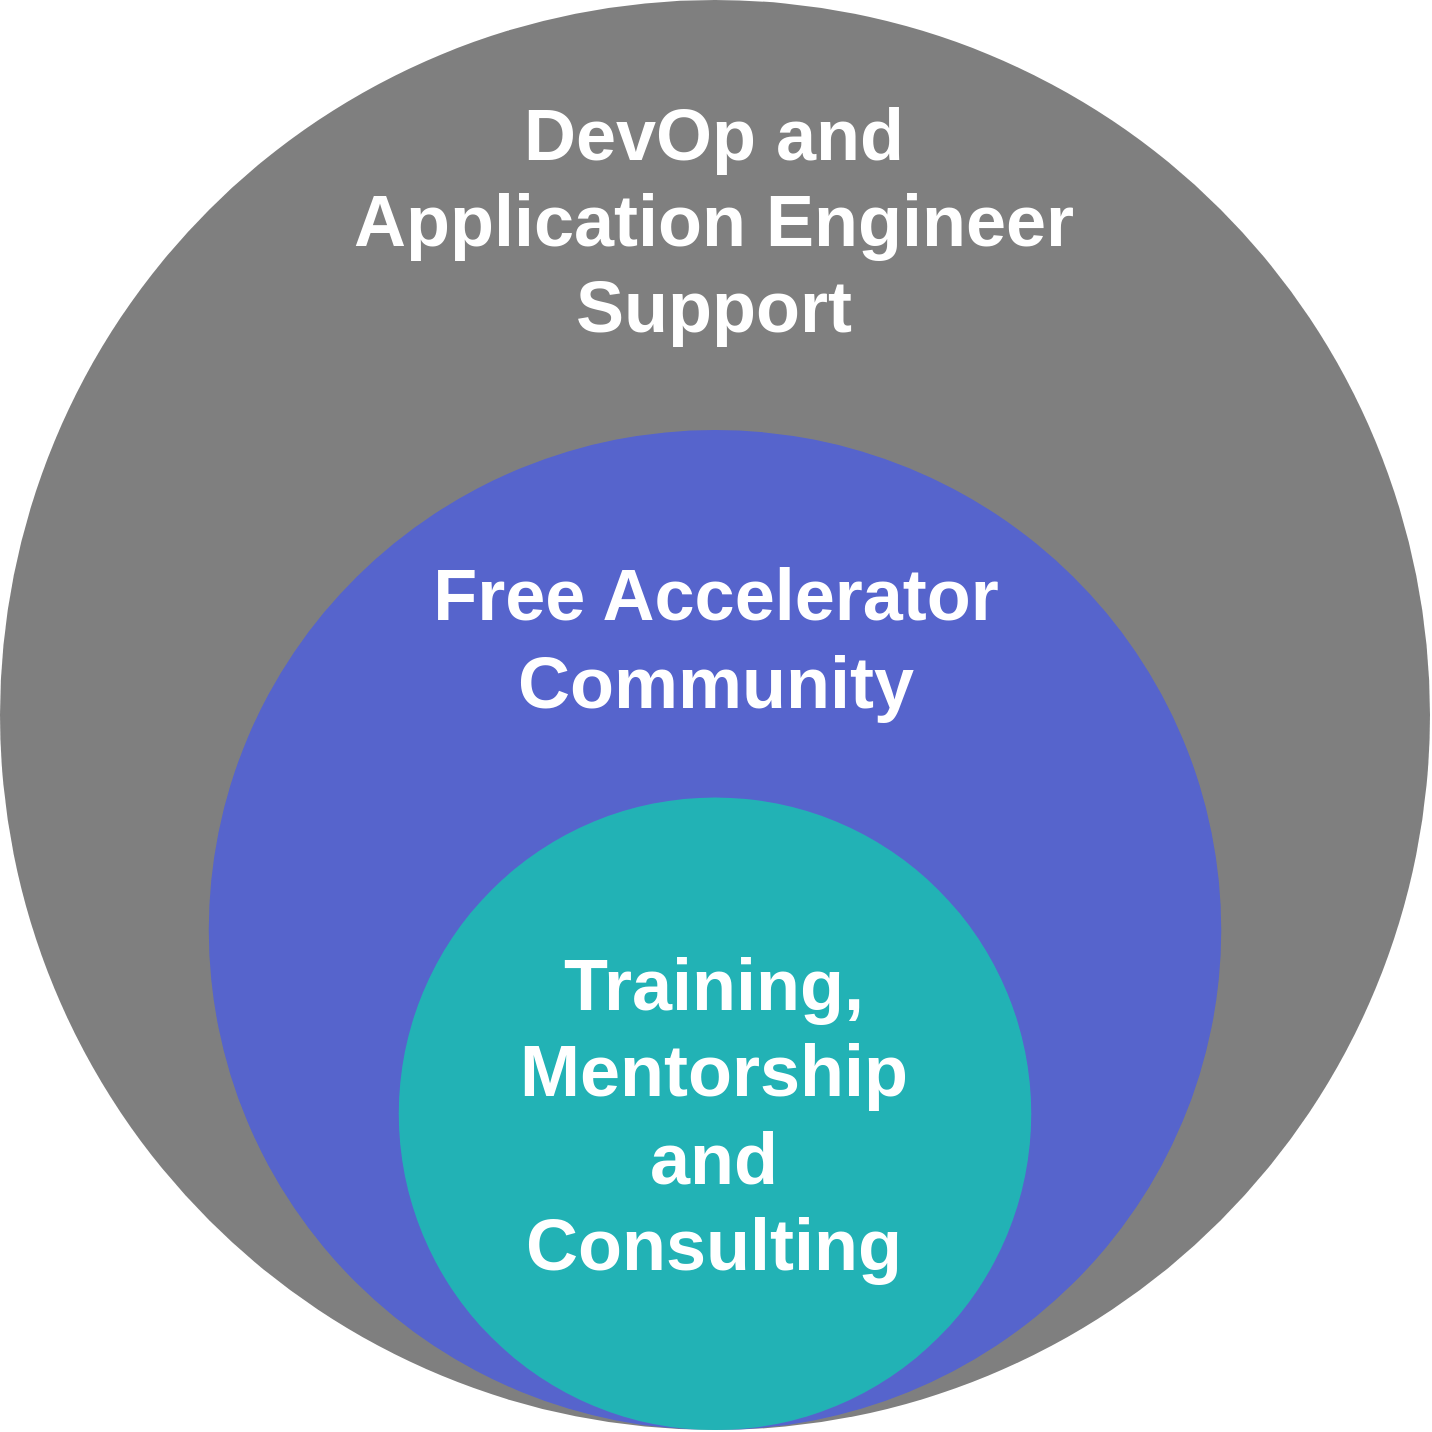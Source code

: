 <mxfile version="13.3.4"><diagram id="YJzF_WTK4TCINzUu1Pl6" name="Page-1"><mxGraphModel dx="1564" dy="800" grid="1" gridSize="10" guides="1" tooltips="1" connect="1" arrows="1" fold="1" page="1" pageScale="1" pageWidth="850" pageHeight="1100" math="0" shadow="0"><root><mxCell id="0"/><mxCell id="1" parent="0"/><mxCell id="E2VNvMeacGzlBKo0Dl1K-1" value="" style="ellipse;fillColor=#000000;opacity=50;strokeColor=none;html=1;fontColor=#FFFFFF;strokeWidth=20;perimeterSpacing=35;" vertex="1" parent="1"><mxGeometry x="120" y="95" width="715" height="715" as="geometry"/></mxCell><mxCell id="E2VNvMeacGzlBKo0Dl1K-2" value="" style="ellipse;fillColor=#3B52FF;opacity=60;strokeColor=none;html=1;fontColor=#FFFFFF;" vertex="1" parent="1"><mxGeometry x="224.38" y="310" width="506.25" height="500" as="geometry"/></mxCell><mxCell id="E2VNvMeacGzlBKo0Dl1K-3" value="" style="ellipse;fillColor=#00E6A7;opacity=60;strokeColor=none;html=1;fontColor=#FFFFFF;" vertex="1" parent="1"><mxGeometry x="319.38" y="493.75" width="316.25" height="316.25" as="geometry"/></mxCell><mxCell id="E2VNvMeacGzlBKo0Dl1K-4" value="&lt;h1&gt;&lt;font style=&quot;font-size: 36px&quot;&gt;Training, Mentorship and Consulting&lt;/font&gt;&lt;br&gt;&lt;/h1&gt;" style="text;html=1;strokeColor=none;fillColor=none;align=center;verticalAlign=middle;whiteSpace=wrap;rounded=0;fontColor=#FFFFFF;" vertex="1" parent="1"><mxGeometry x="346.25" y="506.87" width="262.49" height="290" as="geometry"/></mxCell><mxCell id="E2VNvMeacGzlBKo0Dl1K-5" value="&lt;h1&gt;&lt;font style=&quot;font-size: 36px&quot;&gt;Free Accelerator Community&lt;/font&gt;&lt;/h1&gt;" style="text;html=1;strokeColor=none;fillColor=none;align=center;verticalAlign=middle;whiteSpace=wrap;rounded=0;fontColor=#FFFFFF;" vertex="1" parent="1"><mxGeometry x="307.51" y="329" width="340" height="170" as="geometry"/></mxCell><mxCell id="E2VNvMeacGzlBKo0Dl1K-6" value="&lt;h1&gt;&lt;font style=&quot;font-size: 36px&quot;&gt;DevOp and Application Engineer Support&lt;/font&gt;&lt;/h1&gt;" style="text;html=1;strokeColor=none;fillColor=none;align=center;verticalAlign=middle;whiteSpace=wrap;rounded=0;fontColor=#FFFFFF;" vertex="1" parent="1"><mxGeometry x="281.26" y="140" width="392.49" height="130" as="geometry"/></mxCell></root></mxGraphModel></diagram></mxfile>